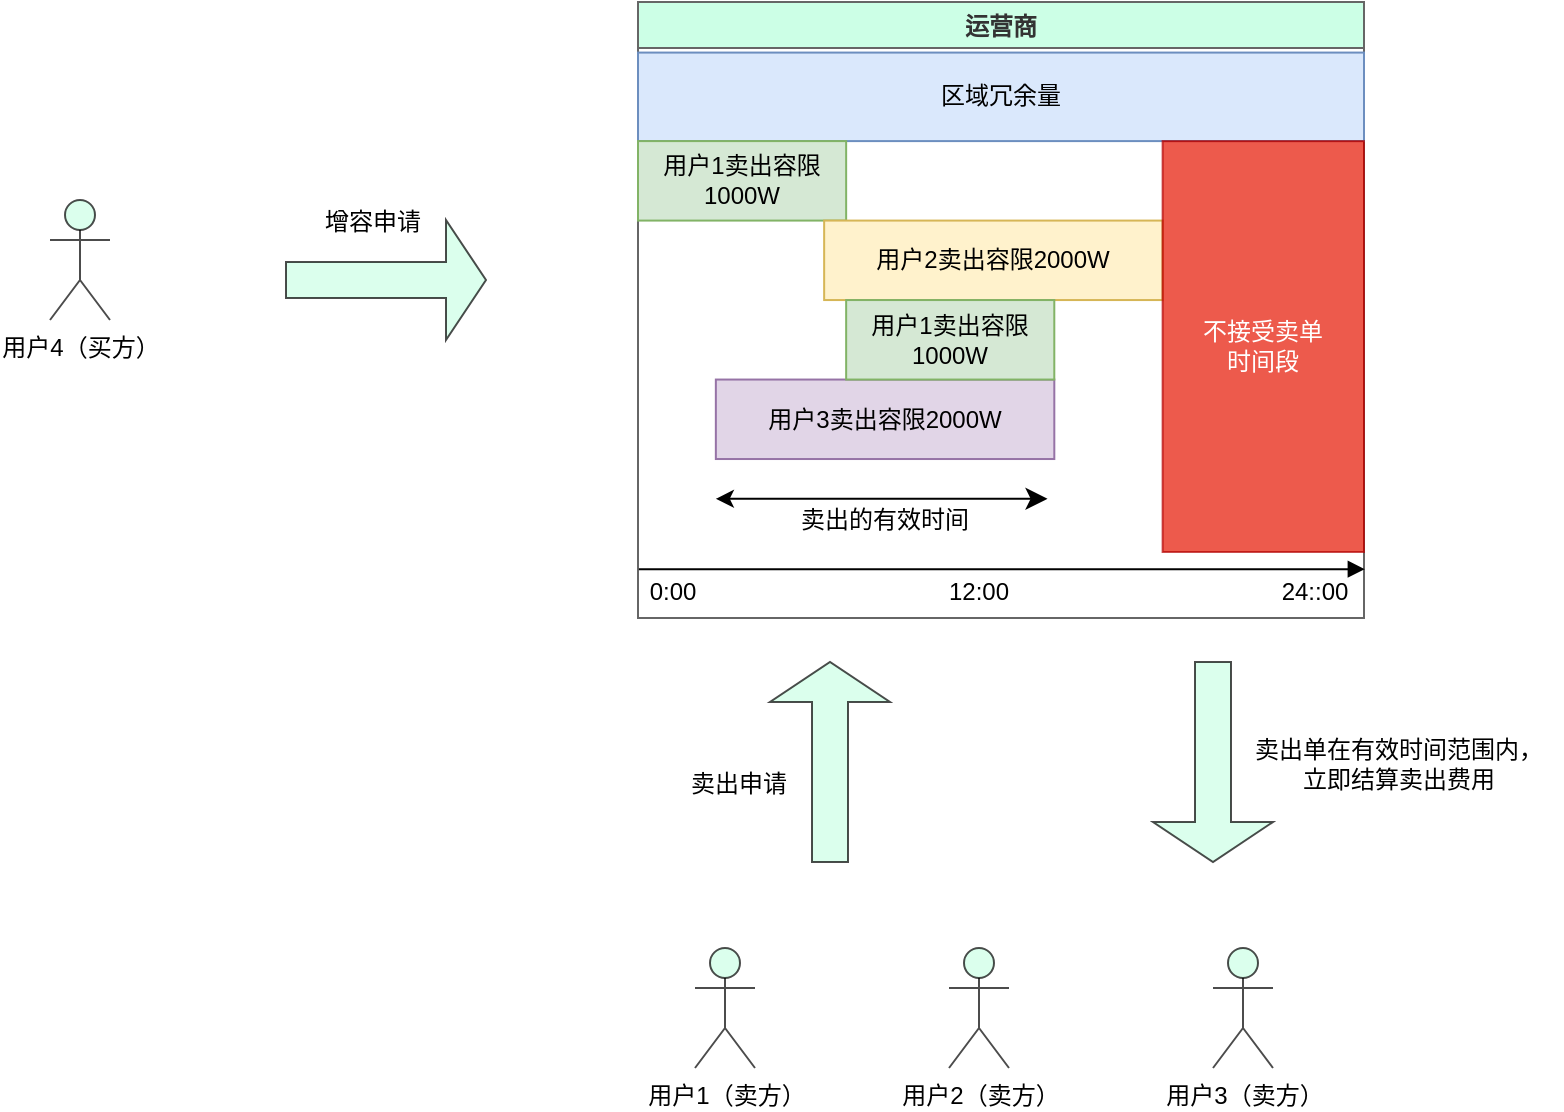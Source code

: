 <mxfile version="20.0.4" type="github">
  <diagram id="vAAK2xrO6STrd_4l6eV2" name="Page-1">
    <mxGraphModel dx="1718" dy="915" grid="1" gridSize="11" guides="1" tooltips="1" connect="1" arrows="1" fold="1" page="1" pageScale="1" pageWidth="1169" pageHeight="827" background="none" math="0" shadow="0">
      <root>
        <mxCell id="0" />
        <mxCell id="1" parent="0" />
        <mxCell id="zpYF9BhXSGG7KeCdsb85-27" value="" style="group" parent="1" vertex="1" connectable="0">
          <mxGeometry x="528" y="88" width="363" height="308" as="geometry" />
        </mxCell>
        <mxCell id="zpYF9BhXSGG7KeCdsb85-1" value="运营商" style="swimlane;fillColor=#CCFFE6;fontColor=#333333;strokeColor=#666666;shadow=0;rounded=0;" parent="zpYF9BhXSGG7KeCdsb85-27" vertex="1">
          <mxGeometry width="363" height="308" as="geometry" />
        </mxCell>
        <mxCell id="zpYF9BhXSGG7KeCdsb85-2" value="区域冗余量" style="rounded=0;whiteSpace=wrap;html=1;fillColor=#dae8fc;strokeColor=#6c8ebf;" parent="zpYF9BhXSGG7KeCdsb85-1" vertex="1">
          <mxGeometry y="25.29" width="363.0" height="44.258" as="geometry" />
        </mxCell>
        <mxCell id="zpYF9BhXSGG7KeCdsb85-14" value="用户1卖出容限1000W" style="rounded=0;whiteSpace=wrap;html=1;fillColor=#d5e8d4;strokeColor=#82b366;" parent="zpYF9BhXSGG7KeCdsb85-1" vertex="1">
          <mxGeometry y="69.548" width="104.077" height="39.742" as="geometry" />
        </mxCell>
        <mxCell id="zpYF9BhXSGG7KeCdsb85-15" value="用户2卖出容限2000W" style="rounded=0;whiteSpace=wrap;html=1;fillColor=#fff2cc;strokeColor=#d6b656;" parent="zpYF9BhXSGG7KeCdsb85-1" vertex="1">
          <mxGeometry x="93.077" y="109.29" width="169.231" height="39.742" as="geometry" />
        </mxCell>
        <mxCell id="zpYF9BhXSGG7KeCdsb85-16" value="用户3卖出容限2000W" style="rounded=0;whiteSpace=wrap;html=1;fillColor=#e1d5e7;strokeColor=#9673a6;" parent="zpYF9BhXSGG7KeCdsb85-1" vertex="1">
          <mxGeometry x="38.923" y="188.774" width="169.231" height="39.742" as="geometry" />
        </mxCell>
        <mxCell id="zpYF9BhXSGG7KeCdsb85-17" value="用户1卖出容限1000W" style="rounded=0;whiteSpace=wrap;html=1;fillColor=#d5e8d4;strokeColor=#82b366;" parent="zpYF9BhXSGG7KeCdsb85-1" vertex="1">
          <mxGeometry x="104.077" y="149.032" width="104.077" height="39.742" as="geometry" />
        </mxCell>
        <mxCell id="zpYF9BhXSGG7KeCdsb85-19" value="" style="endArrow=classic;startArrow=classic;endFill=1;startFill=1;endSize=8;html=1;verticalAlign=bottom;labelBackgroundColor=none;strokeWidth=1;rounded=0;" parent="zpYF9BhXSGG7KeCdsb85-1" edge="1">
          <mxGeometry width="160" relative="1" as="geometry">
            <mxPoint x="38.923" y="248.387" as="sourcePoint" />
            <mxPoint x="204.769" y="248.387" as="targetPoint" />
          </mxGeometry>
        </mxCell>
        <mxCell id="zpYF9BhXSGG7KeCdsb85-10" value="" style="html=1;verticalAlign=bottom;labelBackgroundColor=none;endArrow=block;endFill=1;rounded=0;" parent="zpYF9BhXSGG7KeCdsb85-1" edge="1">
          <mxGeometry width="160" relative="1" as="geometry">
            <mxPoint x="0.423" y="283.613" as="sourcePoint" />
            <mxPoint x="363.423" y="283.613" as="targetPoint" />
          </mxGeometry>
        </mxCell>
        <mxCell id="zpYF9BhXSGG7KeCdsb85-11" value="0:00" style="text;html=1;align=center;verticalAlign=middle;resizable=0;points=[];autosize=1;strokeColor=none;fillColor=none;" parent="zpYF9BhXSGG7KeCdsb85-1" vertex="1">
          <mxGeometry x="-4.654" y="278.194" width="44" height="33" as="geometry" />
        </mxCell>
        <mxCell id="zpYF9BhXSGG7KeCdsb85-12" value="24::00" style="text;html=1;align=center;verticalAlign=middle;resizable=0;points=[];autosize=1;strokeColor=none;fillColor=none;" parent="zpYF9BhXSGG7KeCdsb85-1" vertex="1">
          <mxGeometry x="310.962" y="278.645" width="55" height="33" as="geometry" />
        </mxCell>
        <mxCell id="zpYF9BhXSGG7KeCdsb85-13" value="12:00" style="text;html=1;align=center;verticalAlign=middle;resizable=0;points=[];autosize=1;strokeColor=none;fillColor=none;" parent="zpYF9BhXSGG7KeCdsb85-1" vertex="1">
          <mxGeometry x="142.577" y="278.194" width="55" height="33" as="geometry" />
        </mxCell>
        <mxCell id="zpYF9BhXSGG7KeCdsb85-28" value="不接受卖单&lt;br&gt;时间段" style="rounded=0;whiteSpace=wrap;html=1;shadow=0;fillColor=#e51400;strokeColor=#B20000;fontColor=#ffffff;opacity=70;" parent="zpYF9BhXSGG7KeCdsb85-1" vertex="1">
          <mxGeometry x="262.31" y="69.55" width="100.69" height="205.45" as="geometry" />
        </mxCell>
        <mxCell id="zpYF9BhXSGG7KeCdsb85-20" value="卖出的有效时间" style="text;html=1;align=center;verticalAlign=middle;resizable=0;points=[];autosize=1;strokeColor=none;fillColor=none;" parent="zpYF9BhXSGG7KeCdsb85-27" vertex="1">
          <mxGeometry x="68.115" y="242.065" width="110" height="33" as="geometry" />
        </mxCell>
        <mxCell id="zpYF9BhXSGG7KeCdsb85-29" value="用户1（卖方）" style="shape=umlActor;verticalLabelPosition=bottom;verticalAlign=top;html=1;rounded=0;shadow=0;fillColor=#CCFFE6;opacity=70;" parent="1" vertex="1">
          <mxGeometry x="556.5" y="561" width="30" height="60" as="geometry" />
        </mxCell>
        <mxCell id="zpYF9BhXSGG7KeCdsb85-31" value="用户2（卖方）" style="shape=umlActor;verticalLabelPosition=bottom;verticalAlign=top;html=1;rounded=0;shadow=0;fillColor=#CCFFE6;opacity=70;" parent="1" vertex="1">
          <mxGeometry x="683.5" y="561" width="30" height="60" as="geometry" />
        </mxCell>
        <mxCell id="zpYF9BhXSGG7KeCdsb85-34" value="用户3（卖方）" style="shape=umlActor;verticalLabelPosition=bottom;verticalAlign=top;html=1;rounded=0;shadow=0;fillColor=#CCFFE6;opacity=70;" parent="1" vertex="1">
          <mxGeometry x="815.5" y="561" width="30" height="60" as="geometry" />
        </mxCell>
        <mxCell id="zpYF9BhXSGG7KeCdsb85-35" value="用户4（买方）" style="shape=umlActor;verticalLabelPosition=bottom;verticalAlign=top;html=1;rounded=0;shadow=0;fillColor=#CCFFE6;opacity=70;" parent="1" vertex="1">
          <mxGeometry x="234" y="187" width="30" height="60" as="geometry" />
        </mxCell>
        <mxCell id="zpYF9BhXSGG7KeCdsb85-39" value="" style="shape=singleArrow;direction=north;whiteSpace=wrap;html=1;rounded=0;shadow=0;fillColor=#CCFFE6;opacity=70;" parent="1" vertex="1">
          <mxGeometry x="594" y="418" width="60" height="100" as="geometry" />
        </mxCell>
        <mxCell id="zpYF9BhXSGG7KeCdsb85-40" value="卖出申请" style="text;html=1;align=center;verticalAlign=middle;resizable=0;points=[];autosize=1;strokeColor=none;fillColor=none;" parent="1" vertex="1">
          <mxGeometry x="539" y="462.5" width="77" height="33" as="geometry" />
        </mxCell>
        <mxCell id="zpYF9BhXSGG7KeCdsb85-41" value="" style="shape=singleArrow;whiteSpace=wrap;html=1;rounded=0;shadow=0;fillColor=#CCFFE6;opacity=70;" parent="1" vertex="1">
          <mxGeometry x="352" y="197" width="100" height="60" as="geometry" />
        </mxCell>
        <mxCell id="zpYF9BhXSGG7KeCdsb85-42" value="增容申请" style="text;html=1;align=center;verticalAlign=middle;resizable=0;points=[];autosize=1;strokeColor=none;fillColor=none;" parent="1" vertex="1">
          <mxGeometry x="356" y="181" width="77" height="33" as="geometry" />
        </mxCell>
        <mxCell id="uV9A_zQVC8zqMW9gGsio-1" value="" style="shape=singleArrow;direction=south;whiteSpace=wrap;html=1;rounded=0;shadow=0;fillColor=#CCFFE6;opacity=70;" vertex="1" parent="1">
          <mxGeometry x="785.5" y="418" width="60" height="100" as="geometry" />
        </mxCell>
        <mxCell id="uV9A_zQVC8zqMW9gGsio-2" value="卖出单在有效时间范围内，&lt;br&gt;立即结算卖出费用" style="text;html=1;align=center;verticalAlign=middle;resizable=0;points=[];autosize=1;strokeColor=none;fillColor=none;" vertex="1" parent="1">
          <mxGeometry x="825" y="447" width="165" height="44" as="geometry" />
        </mxCell>
      </root>
    </mxGraphModel>
  </diagram>
</mxfile>
